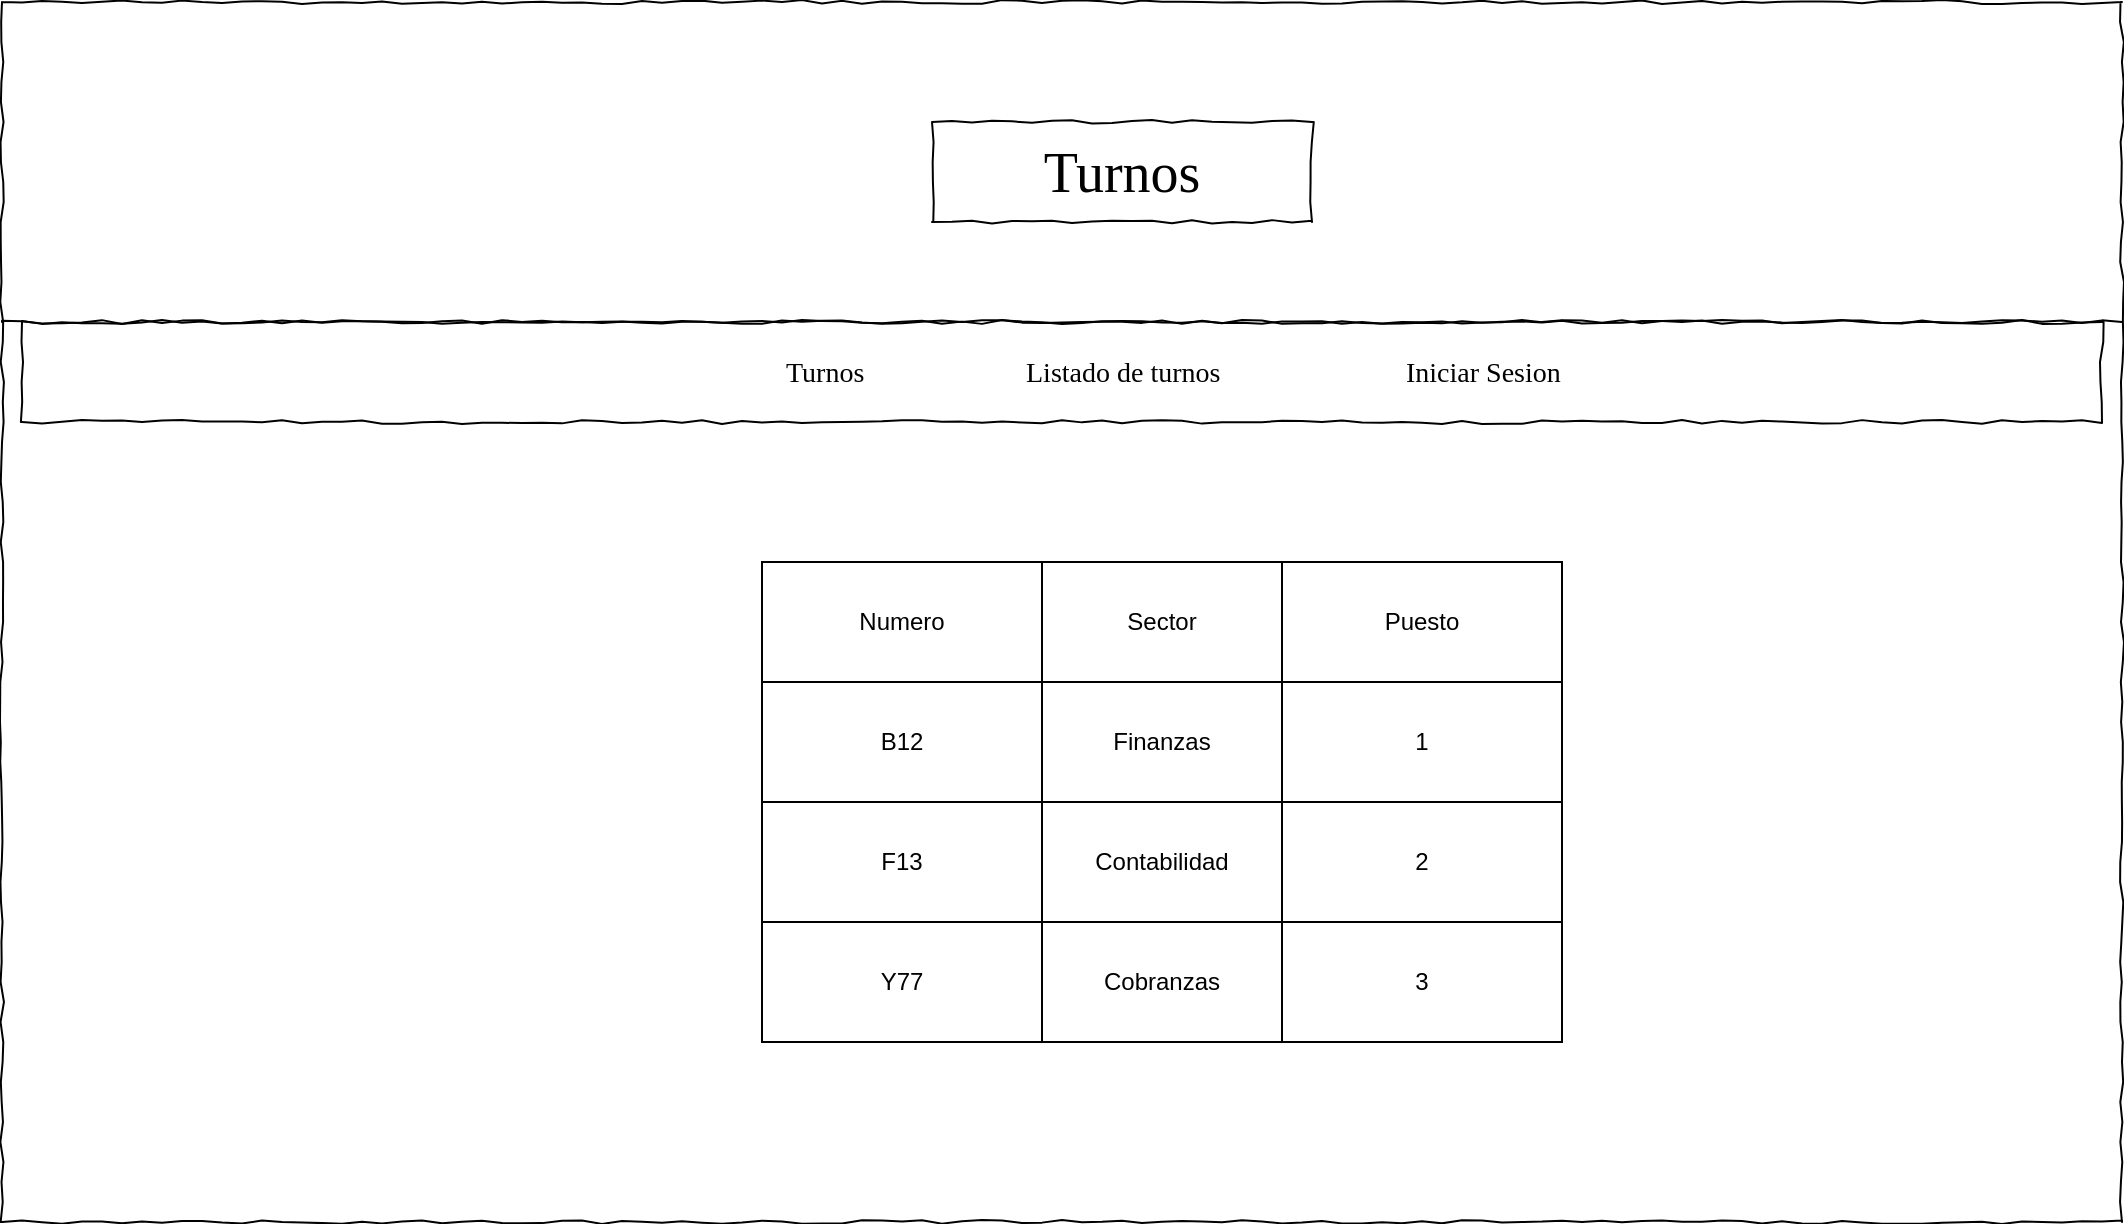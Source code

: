 <mxfile version="20.2.1" type="device"><diagram name="Page-1" id="03018318-947c-dd8e-b7a3-06fadd420f32"><mxGraphModel dx="982" dy="482" grid="1" gridSize="10" guides="1" tooltips="1" connect="1" arrows="1" fold="1" page="1" pageScale="1" pageWidth="1100" pageHeight="850" background="none" math="0" shadow="0"><root><mxCell id="0"/><mxCell id="1" parent="0"/><mxCell id="677b7b8949515195-1" value="" style="whiteSpace=wrap;html=1;rounded=0;shadow=0;labelBackgroundColor=none;strokeColor=#000000;strokeWidth=1;fillColor=none;fontFamily=Verdana;fontSize=12;fontColor=#000000;align=center;comic=1;" parent="1" vertex="1"><mxGeometry x="20" width="1060" height="610" as="geometry"/></mxCell><mxCell id="677b7b8949515195-2" value="Turnos" style="whiteSpace=wrap;html=1;rounded=0;shadow=0;labelBackgroundColor=none;strokeWidth=1;fontFamily=Verdana;fontSize=28;align=center;comic=1;" parent="1" vertex="1"><mxGeometry x="485" y="60" width="190" height="50" as="geometry"/></mxCell><mxCell id="677b7b8949515195-9" value="" style="line;strokeWidth=1;html=1;rounded=0;shadow=0;labelBackgroundColor=none;fillColor=none;fontFamily=Verdana;fontSize=14;fontColor=#000000;align=center;comic=1;" parent="1" vertex="1"><mxGeometry x="20" y="140" width="1060" height="40" as="geometry"/></mxCell><mxCell id="677b7b8949515195-10" value="" style="whiteSpace=wrap;html=1;rounded=0;shadow=0;labelBackgroundColor=none;strokeWidth=1;fillColor=none;fontFamily=Verdana;fontSize=12;align=center;comic=1;" parent="1" vertex="1"><mxGeometry x="30" y="160" width="1040" height="50" as="geometry"/></mxCell><mxCell id="677b7b8949515195-11" value="Turnos" style="text;html=1;points=[];align=left;verticalAlign=top;spacingTop=-4;fontSize=14;fontFamily=Verdana" parent="1" vertex="1"><mxGeometry x="410" y="175" width="60" height="20" as="geometry"/></mxCell><mxCell id="677b7b8949515195-12" value="Listado de turnos" style="text;html=1;points=[];align=left;verticalAlign=top;spacingTop=-4;fontSize=14;fontFamily=Verdana" parent="1" vertex="1"><mxGeometry x="530" y="175" width="60" height="20" as="geometry"/></mxCell><mxCell id="677b7b8949515195-13" value="Iniciar Sesion" style="text;html=1;points=[];align=left;verticalAlign=top;spacingTop=-4;fontSize=14;fontFamily=Verdana" parent="1" vertex="1"><mxGeometry x="720" y="175" width="60" height="20" as="geometry"/></mxCell><mxCell id="8aA_GIJX6wgYxvVw8OUR-16" value="Numero" style="rounded=0;whiteSpace=wrap;html=1;" parent="1" vertex="1"><mxGeometry x="400" y="280" width="140" height="60" as="geometry"/></mxCell><mxCell id="8aA_GIJX6wgYxvVw8OUR-17" value="Sector" style="rounded=0;whiteSpace=wrap;html=1;" parent="1" vertex="1"><mxGeometry x="540" y="280" width="120" height="60" as="geometry"/></mxCell><mxCell id="Ipi5N7Xf-WL-aSQRWkGQ-1" value="Puesto" style="rounded=0;whiteSpace=wrap;html=1;" vertex="1" parent="1"><mxGeometry x="660" y="280" width="140" height="60" as="geometry"/></mxCell><mxCell id="Ipi5N7Xf-WL-aSQRWkGQ-2" value="B12" style="rounded=0;whiteSpace=wrap;html=1;" vertex="1" parent="1"><mxGeometry x="400" y="340" width="140" height="60" as="geometry"/></mxCell><mxCell id="Ipi5N7Xf-WL-aSQRWkGQ-3" value="Finanzas" style="rounded=0;whiteSpace=wrap;html=1;" vertex="1" parent="1"><mxGeometry x="540" y="340" width="120" height="60" as="geometry"/></mxCell><mxCell id="Ipi5N7Xf-WL-aSQRWkGQ-4" value="1" style="rounded=0;whiteSpace=wrap;html=1;" vertex="1" parent="1"><mxGeometry x="660" y="340" width="140" height="60" as="geometry"/></mxCell><mxCell id="Ipi5N7Xf-WL-aSQRWkGQ-5" value="F13" style="rounded=0;whiteSpace=wrap;html=1;" vertex="1" parent="1"><mxGeometry x="400" y="400" width="140" height="60" as="geometry"/></mxCell><mxCell id="Ipi5N7Xf-WL-aSQRWkGQ-6" value="Contabilidad" style="rounded=0;whiteSpace=wrap;html=1;" vertex="1" parent="1"><mxGeometry x="540" y="400" width="120" height="60" as="geometry"/></mxCell><mxCell id="Ipi5N7Xf-WL-aSQRWkGQ-7" value="2" style="rounded=0;whiteSpace=wrap;html=1;" vertex="1" parent="1"><mxGeometry x="660" y="400" width="140" height="60" as="geometry"/></mxCell><mxCell id="Ipi5N7Xf-WL-aSQRWkGQ-8" value="Y77" style="rounded=0;whiteSpace=wrap;html=1;" vertex="1" parent="1"><mxGeometry x="400" y="460" width="140" height="60" as="geometry"/></mxCell><mxCell id="Ipi5N7Xf-WL-aSQRWkGQ-9" value="Cobranzas" style="rounded=0;whiteSpace=wrap;html=1;" vertex="1" parent="1"><mxGeometry x="540" y="460" width="120" height="60" as="geometry"/></mxCell><mxCell id="Ipi5N7Xf-WL-aSQRWkGQ-10" value="3" style="rounded=0;whiteSpace=wrap;html=1;" vertex="1" parent="1"><mxGeometry x="660" y="460" width="140" height="60" as="geometry"/></mxCell></root></mxGraphModel></diagram></mxfile>